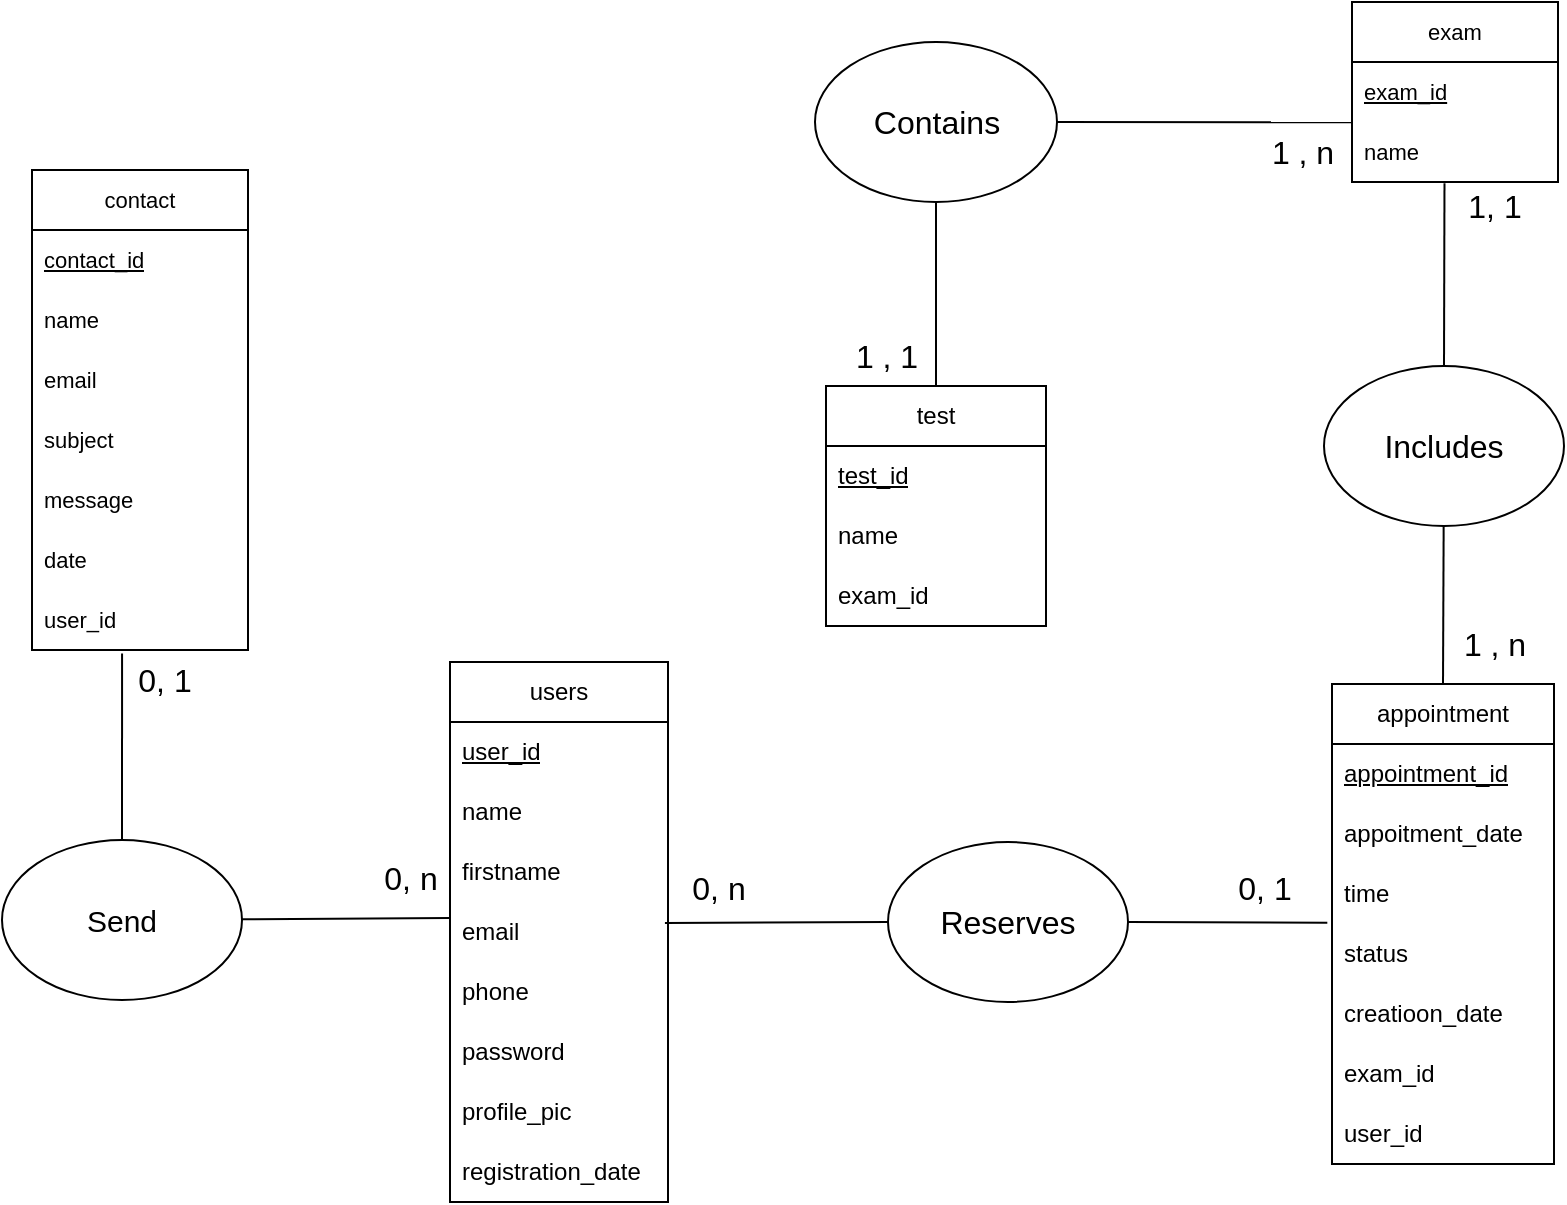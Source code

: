 <mxfile version="26.0.7">
  <diagram name="Page-1" id="17mFAMqHkhYqHgXRSX_h">
    <mxGraphModel dx="2062" dy="1900" grid="1" gridSize="10" guides="1" tooltips="1" connect="1" arrows="1" fold="1" page="1" pageScale="1" pageWidth="827" pageHeight="1169" math="0" shadow="0">
      <root>
        <mxCell id="0" />
        <mxCell id="1" parent="0" />
        <mxCell id="I-YVIYov0mqiFwgNTY5H-6" value="users" style="swimlane;fontStyle=0;childLayout=stackLayout;horizontal=1;startSize=30;horizontalStack=0;resizeParent=1;resizeParentMax=0;resizeLast=0;collapsible=1;marginBottom=0;whiteSpace=wrap;html=1;" parent="1" vertex="1">
          <mxGeometry x="37" y="328" width="109" height="270" as="geometry" />
        </mxCell>
        <mxCell id="I-YVIYov0mqiFwgNTY5H-7" value="&lt;u&gt;user_id&lt;/u&gt;" style="text;strokeColor=none;fillColor=none;align=left;verticalAlign=middle;spacingLeft=4;spacingRight=4;overflow=hidden;points=[[0,0.5],[1,0.5]];portConstraint=eastwest;rotatable=0;whiteSpace=wrap;html=1;" parent="I-YVIYov0mqiFwgNTY5H-6" vertex="1">
          <mxGeometry y="30" width="109" height="30" as="geometry" />
        </mxCell>
        <mxCell id="I-YVIYov0mqiFwgNTY5H-8" value="name" style="text;strokeColor=none;fillColor=none;align=left;verticalAlign=middle;spacingLeft=4;spacingRight=4;overflow=hidden;points=[[0,0.5],[1,0.5]];portConstraint=eastwest;rotatable=0;whiteSpace=wrap;html=1;" parent="I-YVIYov0mqiFwgNTY5H-6" vertex="1">
          <mxGeometry y="60" width="109" height="30" as="geometry" />
        </mxCell>
        <mxCell id="I-YVIYov0mqiFwgNTY5H-10" value="firstname" style="text;strokeColor=none;fillColor=none;align=left;verticalAlign=middle;spacingLeft=4;spacingRight=4;overflow=hidden;points=[[0,0.5],[1,0.5]];portConstraint=eastwest;rotatable=0;whiteSpace=wrap;html=1;" parent="I-YVIYov0mqiFwgNTY5H-6" vertex="1">
          <mxGeometry y="90" width="109" height="30" as="geometry" />
        </mxCell>
        <mxCell id="I-YVIYov0mqiFwgNTY5H-11" value="email" style="text;strokeColor=none;fillColor=none;align=left;verticalAlign=middle;spacingLeft=4;spacingRight=4;overflow=hidden;points=[[0,0.5],[1,0.5]];portConstraint=eastwest;rotatable=0;whiteSpace=wrap;html=1;" parent="I-YVIYov0mqiFwgNTY5H-6" vertex="1">
          <mxGeometry y="120" width="109" height="30" as="geometry" />
        </mxCell>
        <mxCell id="I-YVIYov0mqiFwgNTY5H-12" value="phone" style="text;strokeColor=none;fillColor=none;align=left;verticalAlign=middle;spacingLeft=4;spacingRight=4;overflow=hidden;points=[[0,0.5],[1,0.5]];portConstraint=eastwest;rotatable=0;whiteSpace=wrap;html=1;" parent="I-YVIYov0mqiFwgNTY5H-6" vertex="1">
          <mxGeometry y="150" width="109" height="30" as="geometry" />
        </mxCell>
        <mxCell id="I-YVIYov0mqiFwgNTY5H-13" value="password" style="text;strokeColor=none;fillColor=none;align=left;verticalAlign=middle;spacingLeft=4;spacingRight=4;overflow=hidden;points=[[0,0.5],[1,0.5]];portConstraint=eastwest;rotatable=0;whiteSpace=wrap;html=1;" parent="I-YVIYov0mqiFwgNTY5H-6" vertex="1">
          <mxGeometry y="180" width="109" height="30" as="geometry" />
        </mxCell>
        <mxCell id="I-YVIYov0mqiFwgNTY5H-14" value="profile_pic" style="text;strokeColor=none;fillColor=none;align=left;verticalAlign=middle;spacingLeft=4;spacingRight=4;overflow=hidden;points=[[0,0.5],[1,0.5]];portConstraint=eastwest;rotatable=0;whiteSpace=wrap;html=1;" parent="I-YVIYov0mqiFwgNTY5H-6" vertex="1">
          <mxGeometry y="210" width="109" height="30" as="geometry" />
        </mxCell>
        <mxCell id="3PyHB-Jvnuc6p9pBW0hO-1" value="registration_date" style="text;strokeColor=none;fillColor=none;align=left;verticalAlign=middle;spacingLeft=4;spacingRight=4;overflow=hidden;points=[[0,0.5],[1,0.5]];portConstraint=eastwest;rotatable=0;whiteSpace=wrap;html=1;" vertex="1" parent="I-YVIYov0mqiFwgNTY5H-6">
          <mxGeometry y="240" width="109" height="30" as="geometry" />
        </mxCell>
        <mxCell id="I-YVIYov0mqiFwgNTY5H-16" value="appointment" style="swimlane;fontStyle=0;childLayout=stackLayout;horizontal=1;startSize=30;horizontalStack=0;resizeParent=1;resizeParentMax=0;resizeLast=0;collapsible=1;marginBottom=0;whiteSpace=wrap;html=1;" parent="1" vertex="1">
          <mxGeometry x="478" y="339" width="111" height="240" as="geometry" />
        </mxCell>
        <mxCell id="I-YVIYov0mqiFwgNTY5H-17" value="&lt;u&gt;appointment_id&lt;/u&gt;" style="text;strokeColor=none;fillColor=none;align=left;verticalAlign=middle;spacingLeft=4;spacingRight=4;overflow=hidden;points=[[0,0.5],[1,0.5]];portConstraint=eastwest;rotatable=0;whiteSpace=wrap;html=1;" parent="I-YVIYov0mqiFwgNTY5H-16" vertex="1">
          <mxGeometry y="30" width="111" height="30" as="geometry" />
        </mxCell>
        <mxCell id="I-YVIYov0mqiFwgNTY5H-18" value="appoitment_date" style="text;strokeColor=none;fillColor=none;align=left;verticalAlign=middle;spacingLeft=4;spacingRight=4;overflow=hidden;points=[[0,0.5],[1,0.5]];portConstraint=eastwest;rotatable=0;whiteSpace=wrap;html=1;" parent="I-YVIYov0mqiFwgNTY5H-16" vertex="1">
          <mxGeometry y="60" width="111" height="30" as="geometry" />
        </mxCell>
        <mxCell id="0xoD8iWhgh-MH3FHFKx6-23" value="time" style="text;strokeColor=none;fillColor=none;align=left;verticalAlign=middle;spacingLeft=4;spacingRight=4;overflow=hidden;points=[[0,0.5],[1,0.5]];portConstraint=eastwest;rotatable=0;whiteSpace=wrap;html=1;" parent="I-YVIYov0mqiFwgNTY5H-16" vertex="1">
          <mxGeometry y="90" width="111" height="30" as="geometry" />
        </mxCell>
        <mxCell id="I-YVIYov0mqiFwgNTY5H-21" value="status" style="text;strokeColor=none;fillColor=none;align=left;verticalAlign=middle;spacingLeft=4;spacingRight=4;overflow=hidden;points=[[0,0.5],[1,0.5]];portConstraint=eastwest;rotatable=0;whiteSpace=wrap;html=1;" parent="I-YVIYov0mqiFwgNTY5H-16" vertex="1">
          <mxGeometry y="120" width="111" height="30" as="geometry" />
        </mxCell>
        <mxCell id="I-YVIYov0mqiFwgNTY5H-22" value="creatioon_date" style="text;strokeColor=none;fillColor=none;align=left;verticalAlign=middle;spacingLeft=4;spacingRight=4;overflow=hidden;points=[[0,0.5],[1,0.5]];portConstraint=eastwest;rotatable=0;whiteSpace=wrap;html=1;" parent="I-YVIYov0mqiFwgNTY5H-16" vertex="1">
          <mxGeometry y="150" width="111" height="30" as="geometry" />
        </mxCell>
        <mxCell id="I-YVIYov0mqiFwgNTY5H-23" value="exam_id" style="text;strokeColor=none;fillColor=none;align=left;verticalAlign=middle;spacingLeft=4;spacingRight=4;overflow=hidden;points=[[0,0.5],[1,0.5]];portConstraint=eastwest;rotatable=0;whiteSpace=wrap;html=1;" parent="I-YVIYov0mqiFwgNTY5H-16" vertex="1">
          <mxGeometry y="180" width="111" height="30" as="geometry" />
        </mxCell>
        <mxCell id="I-YVIYov0mqiFwgNTY5H-34" value="user_id" style="text;strokeColor=none;fillColor=none;align=left;verticalAlign=middle;spacingLeft=4;spacingRight=4;overflow=hidden;points=[[0,0.5],[1,0.5]];portConstraint=eastwest;rotatable=0;whiteSpace=wrap;html=1;" parent="I-YVIYov0mqiFwgNTY5H-16" vertex="1">
          <mxGeometry y="210" width="111" height="30" as="geometry" />
        </mxCell>
        <mxCell id="I-YVIYov0mqiFwgNTY5H-63" style="edgeStyle=none;shape=connector;rounded=0;orthogonalLoop=1;jettySize=auto;html=1;entryX=0.5;entryY=0;entryDx=0;entryDy=0;strokeColor=default;align=center;verticalAlign=middle;fontFamily=Helvetica;fontSize=11;fontColor=default;labelBackgroundColor=default;startFill=0;endArrow=none;exitX=0.449;exitY=1.02;exitDx=0;exitDy=0;exitPerimeter=0;" parent="1" source="I-YVIYov0mqiFwgNTY5H-42" target="I-YVIYov0mqiFwgNTY5H-60" edge="1">
          <mxGeometry relative="1" as="geometry">
            <mxPoint x="534" y="95" as="sourcePoint" />
            <mxPoint x="534" y="212" as="targetPoint" />
          </mxGeometry>
        </mxCell>
        <mxCell id="I-YVIYov0mqiFwgNTY5H-24" value="test" style="swimlane;fontStyle=0;childLayout=stackLayout;horizontal=1;startSize=30;horizontalStack=0;resizeParent=1;resizeParentMax=0;resizeLast=0;collapsible=1;marginBottom=0;whiteSpace=wrap;html=1;" parent="1" vertex="1">
          <mxGeometry x="225" y="190" width="110" height="120" as="geometry" />
        </mxCell>
        <mxCell id="I-YVIYov0mqiFwgNTY5H-25" value="&lt;u&gt;test_id&lt;/u&gt;" style="text;strokeColor=none;fillColor=none;align=left;verticalAlign=middle;spacingLeft=4;spacingRight=4;overflow=hidden;points=[[0,0.5],[1,0.5]];portConstraint=eastwest;rotatable=0;whiteSpace=wrap;html=1;" parent="I-YVIYov0mqiFwgNTY5H-24" vertex="1">
          <mxGeometry y="30" width="110" height="30" as="geometry" />
        </mxCell>
        <mxCell id="I-YVIYov0mqiFwgNTY5H-28" value="name" style="text;strokeColor=none;fillColor=none;align=left;verticalAlign=middle;spacingLeft=4;spacingRight=4;overflow=hidden;points=[[0,0.5],[1,0.5]];portConstraint=eastwest;rotatable=0;whiteSpace=wrap;html=1;" parent="I-YVIYov0mqiFwgNTY5H-24" vertex="1">
          <mxGeometry y="60" width="110" height="30" as="geometry" />
        </mxCell>
        <mxCell id="MuHAzvLEoyTtRS0hfCip-12" value="exam_id" style="text;strokeColor=none;fillColor=none;align=left;verticalAlign=middle;spacingLeft=4;spacingRight=4;overflow=hidden;points=[[0,0.5],[1,0.5]];portConstraint=eastwest;rotatable=0;whiteSpace=wrap;html=1;" parent="I-YVIYov0mqiFwgNTY5H-24" vertex="1">
          <mxGeometry y="90" width="110" height="30" as="geometry" />
        </mxCell>
        <mxCell id="I-YVIYov0mqiFwgNTY5H-38" value="exam" style="swimlane;fontStyle=0;childLayout=stackLayout;horizontal=1;startSize=30;horizontalStack=0;resizeParent=1;resizeParentMax=0;resizeLast=0;collapsible=1;marginBottom=0;whiteSpace=wrap;html=1;fontFamily=Helvetica;fontSize=11;fontColor=default;labelBackgroundColor=default;" parent="1" vertex="1">
          <mxGeometry x="488" y="-2" width="103" height="90" as="geometry" />
        </mxCell>
        <mxCell id="I-YVIYov0mqiFwgNTY5H-39" value="&lt;u&gt;exam_id&lt;/u&gt;" style="text;strokeColor=none;fillColor=none;align=left;verticalAlign=middle;spacingLeft=4;spacingRight=4;overflow=hidden;points=[[0,0.5],[1,0.5]];portConstraint=eastwest;rotatable=0;whiteSpace=wrap;html=1;fontFamily=Helvetica;fontSize=11;fontColor=default;labelBackgroundColor=default;" parent="I-YVIYov0mqiFwgNTY5H-38" vertex="1">
          <mxGeometry y="30" width="103" height="30" as="geometry" />
        </mxCell>
        <mxCell id="I-YVIYov0mqiFwgNTY5H-42" value="name" style="text;strokeColor=none;fillColor=none;align=left;verticalAlign=middle;spacingLeft=4;spacingRight=4;overflow=hidden;points=[[0,0.5],[1,0.5]];portConstraint=eastwest;rotatable=0;whiteSpace=wrap;html=1;fontFamily=Helvetica;fontSize=11;fontColor=default;labelBackgroundColor=default;" parent="I-YVIYov0mqiFwgNTY5H-38" vertex="1">
          <mxGeometry y="60" width="103" height="30" as="geometry" />
        </mxCell>
        <mxCell id="I-YVIYov0mqiFwgNTY5H-45" value="contact" style="swimlane;fontStyle=0;childLayout=stackLayout;horizontal=1;startSize=30;horizontalStack=0;resizeParent=1;resizeParentMax=0;resizeLast=0;collapsible=1;marginBottom=0;whiteSpace=wrap;html=1;fontFamily=Helvetica;fontSize=11;fontColor=default;labelBackgroundColor=default;" parent="1" vertex="1">
          <mxGeometry x="-172" y="82" width="108" height="240" as="geometry" />
        </mxCell>
        <mxCell id="I-YVIYov0mqiFwgNTY5H-46" value="&lt;u&gt;contact_id&lt;/u&gt;" style="text;strokeColor=none;fillColor=none;align=left;verticalAlign=middle;spacingLeft=4;spacingRight=4;overflow=hidden;points=[[0,0.5],[1,0.5]];portConstraint=eastwest;rotatable=0;whiteSpace=wrap;html=1;fontFamily=Helvetica;fontSize=11;fontColor=default;labelBackgroundColor=default;" parent="I-YVIYov0mqiFwgNTY5H-45" vertex="1">
          <mxGeometry y="30" width="108" height="30" as="geometry" />
        </mxCell>
        <mxCell id="I-YVIYov0mqiFwgNTY5H-49" value="&lt;div&gt;&lt;span style=&quot;background-color: light-dark(#ffffff, var(--ge-dark-color, #121212)); color: light-dark(rgb(0, 0, 0), rgb(255, 255, 255));&quot;&gt;name&lt;/span&gt;&lt;br&gt;&lt;/div&gt;" style="text;strokeColor=none;fillColor=none;align=left;verticalAlign=middle;spacingLeft=4;spacingRight=4;overflow=hidden;points=[[0,0.5],[1,0.5]];portConstraint=eastwest;rotatable=0;whiteSpace=wrap;html=1;fontFamily=Helvetica;fontSize=11;fontColor=default;labelBackgroundColor=default;" parent="I-YVIYov0mqiFwgNTY5H-45" vertex="1">
          <mxGeometry y="60" width="108" height="30" as="geometry" />
        </mxCell>
        <mxCell id="I-YVIYov0mqiFwgNTY5H-50" value="email" style="text;strokeColor=none;fillColor=none;align=left;verticalAlign=middle;spacingLeft=4;spacingRight=4;overflow=hidden;points=[[0,0.5],[1,0.5]];portConstraint=eastwest;rotatable=0;whiteSpace=wrap;html=1;fontFamily=Helvetica;fontSize=11;fontColor=default;labelBackgroundColor=default;" parent="I-YVIYov0mqiFwgNTY5H-45" vertex="1">
          <mxGeometry y="90" width="108" height="30" as="geometry" />
        </mxCell>
        <mxCell id="I-YVIYov0mqiFwgNTY5H-51" value="subject" style="text;strokeColor=none;fillColor=none;align=left;verticalAlign=middle;spacingLeft=4;spacingRight=4;overflow=hidden;points=[[0,0.5],[1,0.5]];portConstraint=eastwest;rotatable=0;whiteSpace=wrap;html=1;fontFamily=Helvetica;fontSize=11;fontColor=default;labelBackgroundColor=default;" parent="I-YVIYov0mqiFwgNTY5H-45" vertex="1">
          <mxGeometry y="120" width="108" height="30" as="geometry" />
        </mxCell>
        <mxCell id="I-YVIYov0mqiFwgNTY5H-52" value="message" style="text;strokeColor=none;fillColor=none;align=left;verticalAlign=middle;spacingLeft=4;spacingRight=4;overflow=hidden;points=[[0,0.5],[1,0.5]];portConstraint=eastwest;rotatable=0;whiteSpace=wrap;html=1;fontFamily=Helvetica;fontSize=11;fontColor=default;labelBackgroundColor=default;" parent="I-YVIYov0mqiFwgNTY5H-45" vertex="1">
          <mxGeometry y="150" width="108" height="30" as="geometry" />
        </mxCell>
        <mxCell id="I-YVIYov0mqiFwgNTY5H-47" value="date" style="text;strokeColor=none;fillColor=none;align=left;verticalAlign=middle;spacingLeft=4;spacingRight=4;overflow=hidden;points=[[0,0.5],[1,0.5]];portConstraint=eastwest;rotatable=0;whiteSpace=wrap;html=1;fontFamily=Helvetica;fontSize=11;fontColor=default;labelBackgroundColor=default;" parent="I-YVIYov0mqiFwgNTY5H-45" vertex="1">
          <mxGeometry y="180" width="108" height="30" as="geometry" />
        </mxCell>
        <mxCell id="I-YVIYov0mqiFwgNTY5H-48" value="user_id" style="text;strokeColor=none;fillColor=none;align=left;verticalAlign=middle;spacingLeft=4;spacingRight=4;overflow=hidden;points=[[0,0.5],[1,0.5]];portConstraint=eastwest;rotatable=0;whiteSpace=wrap;html=1;fontFamily=Helvetica;fontSize=11;fontColor=default;labelBackgroundColor=default;" parent="I-YVIYov0mqiFwgNTY5H-45" vertex="1">
          <mxGeometry y="210" width="108" height="30" as="geometry" />
        </mxCell>
        <mxCell id="I-YVIYov0mqiFwgNTY5H-55" style="edgeStyle=none;shape=connector;rounded=0;orthogonalLoop=1;jettySize=auto;html=1;entryX=0;entryY=0.5;entryDx=0;entryDy=0;strokeColor=default;align=center;verticalAlign=middle;fontFamily=Helvetica;fontSize=11;fontColor=default;labelBackgroundColor=default;startFill=0;endArrow=none;" parent="1" source="I-YVIYov0mqiFwgNTY5H-54" edge="1">
          <mxGeometry relative="1" as="geometry">
            <mxPoint x="37" y="456" as="targetPoint" />
          </mxGeometry>
        </mxCell>
        <mxCell id="I-YVIYov0mqiFwgNTY5H-54" value="&lt;font style=&quot;font-size: 15px;&quot;&gt;Send&lt;/font&gt;" style="ellipse;whiteSpace=wrap;html=1;fontFamily=Helvetica;fontSize=11;fontColor=default;labelBackgroundColor=default;" parent="1" vertex="1">
          <mxGeometry x="-187" y="417" width="120" height="80" as="geometry" />
        </mxCell>
        <mxCell id="I-YVIYov0mqiFwgNTY5H-56" style="edgeStyle=none;shape=connector;rounded=0;orthogonalLoop=1;jettySize=auto;html=1;entryX=0.417;entryY=1.059;entryDx=0;entryDy=0;entryPerimeter=0;strokeColor=default;align=center;verticalAlign=middle;fontFamily=Helvetica;fontSize=11;fontColor=default;labelBackgroundColor=default;startFill=0;endArrow=none;" parent="1" source="I-YVIYov0mqiFwgNTY5H-54" target="I-YVIYov0mqiFwgNTY5H-48" edge="1">
          <mxGeometry relative="1" as="geometry" />
        </mxCell>
        <mxCell id="I-YVIYov0mqiFwgNTY5H-57" value="&lt;font style=&quot;font-size: 16px;&quot;&gt;Reserves&lt;/font&gt;" style="ellipse;whiteSpace=wrap;html=1;fontFamily=Helvetica;fontSize=11;fontColor=default;labelBackgroundColor=default;" parent="1" vertex="1">
          <mxGeometry x="256" y="418" width="120" height="80" as="geometry" />
        </mxCell>
        <mxCell id="I-YVIYov0mqiFwgNTY5H-58" style="edgeStyle=none;shape=connector;rounded=0;orthogonalLoop=1;jettySize=auto;html=1;entryX=-0.021;entryY=-0.021;entryDx=0;entryDy=0;entryPerimeter=0;strokeColor=default;align=center;verticalAlign=middle;fontFamily=Helvetica;fontSize=11;fontColor=default;labelBackgroundColor=default;startFill=0;endArrow=none;" parent="1" source="I-YVIYov0mqiFwgNTY5H-57" target="I-YVIYov0mqiFwgNTY5H-21" edge="1">
          <mxGeometry relative="1" as="geometry" />
        </mxCell>
        <mxCell id="I-YVIYov0mqiFwgNTY5H-59" style="edgeStyle=none;shape=connector;rounded=0;orthogonalLoop=1;jettySize=auto;html=1;entryX=0.986;entryY=0.351;entryDx=0;entryDy=0;entryPerimeter=0;strokeColor=default;align=center;verticalAlign=middle;fontFamily=Helvetica;fontSize=11;fontColor=default;labelBackgroundColor=default;startFill=0;endArrow=none;exitX=0;exitY=0.5;exitDx=0;exitDy=0;" parent="1" source="I-YVIYov0mqiFwgNTY5H-57" target="I-YVIYov0mqiFwgNTY5H-11" edge="1">
          <mxGeometry relative="1" as="geometry">
            <mxPoint x="312" y="458" as="sourcePoint" />
          </mxGeometry>
        </mxCell>
        <mxCell id="I-YVIYov0mqiFwgNTY5H-61" style="edgeStyle=none;shape=connector;rounded=0;orthogonalLoop=1;jettySize=auto;html=1;entryX=0.5;entryY=0;entryDx=0;entryDy=0;strokeColor=default;align=center;verticalAlign=middle;fontFamily=Helvetica;fontSize=11;fontColor=default;labelBackgroundColor=default;startFill=0;endArrow=none;" parent="1" source="I-YVIYov0mqiFwgNTY5H-60" target="I-YVIYov0mqiFwgNTY5H-16" edge="1">
          <mxGeometry relative="1" as="geometry" />
        </mxCell>
        <mxCell id="I-YVIYov0mqiFwgNTY5H-60" value="&lt;font style=&quot;font-size: 16px;&quot;&gt;Includes&lt;/font&gt;" style="ellipse;whiteSpace=wrap;html=1;fontFamily=Helvetica;fontSize=11;fontColor=default;labelBackgroundColor=default;" parent="1" vertex="1">
          <mxGeometry x="474" y="180" width="120" height="80" as="geometry" />
        </mxCell>
        <mxCell id="I-YVIYov0mqiFwgNTY5H-65" style="edgeStyle=none;shape=connector;rounded=0;orthogonalLoop=1;jettySize=auto;html=1;strokeColor=default;align=center;verticalAlign=middle;fontFamily=Helvetica;fontSize=11;fontColor=default;labelBackgroundColor=default;startFill=0;endArrow=none;" parent="1" source="I-YVIYov0mqiFwgNTY5H-64" target="I-YVIYov0mqiFwgNTY5H-24" edge="1">
          <mxGeometry relative="1" as="geometry" />
        </mxCell>
        <mxCell id="I-YVIYov0mqiFwgNTY5H-64" value="&lt;font style=&quot;font-size: 16px;&quot;&gt;Contains&lt;/font&gt;" style="ellipse;whiteSpace=wrap;html=1;fontFamily=Helvetica;fontSize=11;fontColor=default;labelBackgroundColor=default;" parent="1" vertex="1">
          <mxGeometry x="219.5" y="18" width="121" height="80" as="geometry" />
        </mxCell>
        <mxCell id="I-YVIYov0mqiFwgNTY5H-66" style="edgeStyle=none;shape=connector;rounded=0;orthogonalLoop=1;jettySize=auto;html=1;strokeColor=default;align=center;verticalAlign=middle;fontFamily=Helvetica;fontSize=11;fontColor=default;labelBackgroundColor=default;startFill=0;endArrow=none;entryX=-0.002;entryY=0.006;entryDx=0;entryDy=0;entryPerimeter=0;" parent="1" source="I-YVIYov0mqiFwgNTY5H-64" target="I-YVIYov0mqiFwgNTY5H-42" edge="1">
          <mxGeometry relative="1" as="geometry">
            <mxPoint x="512" y="56" as="targetPoint" />
          </mxGeometry>
        </mxCell>
        <mxCell id="I-YVIYov0mqiFwgNTY5H-67" value="&lt;font style=&quot;font-size: 16px;&quot;&gt;0, n&lt;/font&gt;" style="text;html=1;align=center;verticalAlign=middle;resizable=0;points=[];autosize=1;strokeColor=none;fillColor=none;fontFamily=Helvetica;fontSize=11;fontColor=default;labelBackgroundColor=default;" parent="1" vertex="1">
          <mxGeometry x="-8" y="421" width="50" height="30" as="geometry" />
        </mxCell>
        <mxCell id="I-YVIYov0mqiFwgNTY5H-68" value="&lt;font style=&quot;font-size: 16px;&quot;&gt;0, 1&lt;/font&gt;" style="text;html=1;align=center;verticalAlign=middle;resizable=0;points=[];autosize=1;strokeColor=none;fillColor=none;fontFamily=Helvetica;fontSize=11;fontColor=default;labelBackgroundColor=default;" parent="1" vertex="1">
          <mxGeometry x="-131" y="322" width="50" height="30" as="geometry" />
        </mxCell>
        <mxCell id="I-YVIYov0mqiFwgNTY5H-69" value="&lt;span style=&quot;font-size: 16px;&quot;&gt;0, n&lt;/span&gt;" style="text;html=1;align=center;verticalAlign=middle;resizable=0;points=[];autosize=1;strokeColor=none;fillColor=none;fontFamily=Helvetica;fontSize=11;fontColor=default;labelBackgroundColor=default;" parent="1" vertex="1">
          <mxGeometry x="146" y="426" width="50" height="30" as="geometry" />
        </mxCell>
        <mxCell id="I-YVIYov0mqiFwgNTY5H-70" value="&lt;font style=&quot;font-size: 16px;&quot;&gt;0, 1&lt;/font&gt;" style="text;html=1;align=center;verticalAlign=middle;resizable=0;points=[];autosize=1;strokeColor=none;fillColor=none;fontFamily=Helvetica;fontSize=11;fontColor=default;labelBackgroundColor=default;" parent="1" vertex="1">
          <mxGeometry x="419" y="426" width="50" height="30" as="geometry" />
        </mxCell>
        <mxCell id="MuHAzvLEoyTtRS0hfCip-6" value="&lt;font style=&quot;font-size: 16px;&quot;&gt;1 , n&lt;/font&gt;" style="text;html=1;align=center;verticalAlign=middle;resizable=0;points=[];autosize=1;strokeColor=none;fillColor=none;" parent="1" vertex="1">
          <mxGeometry x="534" y="304" width="50" height="30" as="geometry" />
        </mxCell>
        <mxCell id="MuHAzvLEoyTtRS0hfCip-7" value="&lt;span style=&quot;font-size: 16px;&quot;&gt;1, 1&lt;/span&gt;" style="text;html=1;align=center;verticalAlign=middle;resizable=0;points=[];autosize=1;strokeColor=none;fillColor=none;fontFamily=Helvetica;fontSize=11;fontColor=default;labelBackgroundColor=default;" parent="1" vertex="1">
          <mxGeometry x="534" y="85" width="50" height="30" as="geometry" />
        </mxCell>
        <mxCell id="MuHAzvLEoyTtRS0hfCip-8" value="&lt;span style=&quot;font-size: 16px;&quot;&gt;1 , n&lt;/span&gt;" style="text;html=1;align=center;verticalAlign=middle;resizable=0;points=[];autosize=1;strokeColor=none;fillColor=none;fontFamily=Helvetica;fontSize=11;fontColor=default;labelBackgroundColor=default;" parent="1" vertex="1">
          <mxGeometry x="438" y="58" width="50" height="30" as="geometry" />
        </mxCell>
        <mxCell id="MuHAzvLEoyTtRS0hfCip-9" value="&lt;font style=&quot;font-size: 16px;&quot;&gt;1 , 1&lt;/font&gt;" style="text;html=1;align=center;verticalAlign=middle;resizable=0;points=[];autosize=1;strokeColor=none;fillColor=none;" parent="1" vertex="1">
          <mxGeometry x="229.5" y="160" width="50" height="30" as="geometry" />
        </mxCell>
      </root>
    </mxGraphModel>
  </diagram>
</mxfile>
